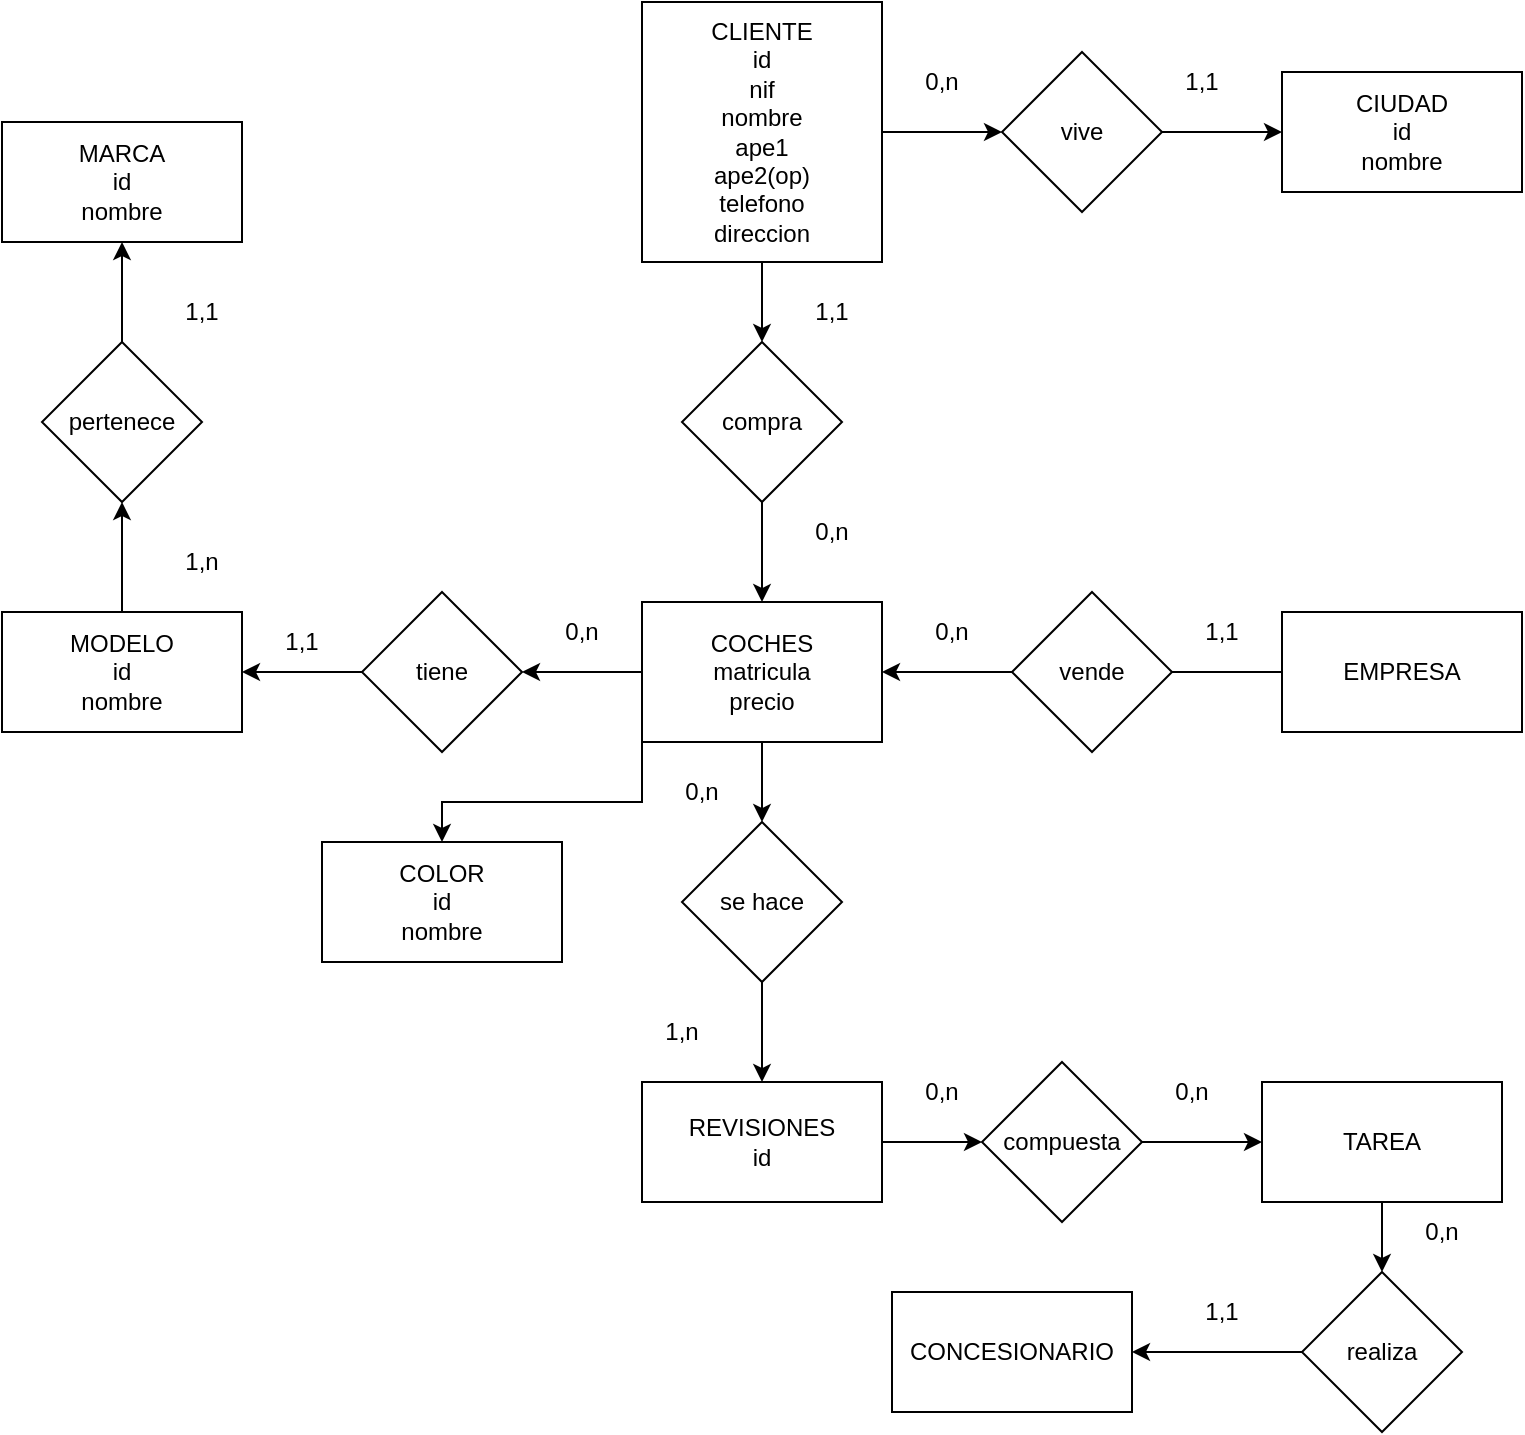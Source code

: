 <mxfile version="20.8.10" type="device"><diagram id="R2lEEEUBdFMjLlhIrx00" name="Page-1"><mxGraphModel dx="838" dy="1029" grid="1" gridSize="10" guides="1" tooltips="1" connect="1" arrows="1" fold="1" page="1" pageScale="1" pageWidth="850" pageHeight="1100" math="0" shadow="0" extFonts="Permanent Marker^https://fonts.googleapis.com/css?family=Permanent+Marker"><root><mxCell id="0"/><mxCell id="1" parent="0"/><mxCell id="4SGjCqWRYHGQB39myzzH-3" value="" style="edgeStyle=orthogonalEdgeStyle;rounded=0;orthogonalLoop=1;jettySize=auto;html=1;" edge="1" parent="1" source="4SGjCqWRYHGQB39myzzH-1" target="4SGjCqWRYHGQB39myzzH-2"><mxGeometry relative="1" as="geometry"/></mxCell><mxCell id="4SGjCqWRYHGQB39myzzH-33" value="" style="edgeStyle=orthogonalEdgeStyle;rounded=0;orthogonalLoop=1;jettySize=auto;html=1;" edge="1" parent="1" source="4SGjCqWRYHGQB39myzzH-1" target="4SGjCqWRYHGQB39myzzH-32"><mxGeometry relative="1" as="geometry"/></mxCell><mxCell id="4SGjCqWRYHGQB39myzzH-65" style="edgeStyle=orthogonalEdgeStyle;rounded=0;orthogonalLoop=1;jettySize=auto;html=1;" edge="1" parent="1" source="4SGjCqWRYHGQB39myzzH-1" target="4SGjCqWRYHGQB39myzzH-66"><mxGeometry relative="1" as="geometry"><mxPoint x="260" y="590.0" as="targetPoint"/><Array as="points"><mxPoint x="360" y="540"/><mxPoint x="260" y="540"/></Array></mxGeometry></mxCell><mxCell id="4SGjCqWRYHGQB39myzzH-1" value="COCHES&lt;br&gt;matricula&lt;br&gt;precio" style="rounded=0;whiteSpace=wrap;html=1;" vertex="1" parent="1"><mxGeometry x="360" y="440" width="120" height="70" as="geometry"/></mxCell><mxCell id="4SGjCqWRYHGQB39myzzH-5" value="" style="edgeStyle=orthogonalEdgeStyle;rounded=0;orthogonalLoop=1;jettySize=auto;html=1;" edge="1" parent="1" source="4SGjCqWRYHGQB39myzzH-2" target="4SGjCqWRYHGQB39myzzH-4"><mxGeometry relative="1" as="geometry"/></mxCell><mxCell id="4SGjCqWRYHGQB39myzzH-2" value="tiene" style="rhombus;whiteSpace=wrap;html=1;rounded=0;" vertex="1" parent="1"><mxGeometry x="220" y="435" width="80" height="80" as="geometry"/></mxCell><mxCell id="4SGjCqWRYHGQB39myzzH-7" value="" style="edgeStyle=orthogonalEdgeStyle;rounded=0;orthogonalLoop=1;jettySize=auto;html=1;" edge="1" parent="1" source="4SGjCqWRYHGQB39myzzH-4" target="4SGjCqWRYHGQB39myzzH-6"><mxGeometry relative="1" as="geometry"/></mxCell><mxCell id="4SGjCqWRYHGQB39myzzH-4" value="MODELO&lt;br&gt;id&lt;br&gt;nombre" style="whiteSpace=wrap;html=1;rounded=0;" vertex="1" parent="1"><mxGeometry x="40" y="445" width="120" height="60" as="geometry"/></mxCell><mxCell id="4SGjCqWRYHGQB39myzzH-9" value="" style="edgeStyle=orthogonalEdgeStyle;rounded=0;orthogonalLoop=1;jettySize=auto;html=1;" edge="1" parent="1" source="4SGjCqWRYHGQB39myzzH-6" target="4SGjCqWRYHGQB39myzzH-8"><mxGeometry relative="1" as="geometry"/></mxCell><mxCell id="4SGjCqWRYHGQB39myzzH-6" value="pertenece" style="rhombus;whiteSpace=wrap;html=1;rounded=0;" vertex="1" parent="1"><mxGeometry x="60" y="310" width="80" height="80" as="geometry"/></mxCell><mxCell id="4SGjCqWRYHGQB39myzzH-8" value="MARCA&lt;br&gt;id&lt;br&gt;nombre" style="whiteSpace=wrap;html=1;rounded=0;" vertex="1" parent="1"><mxGeometry x="40" y="200" width="120" height="60" as="geometry"/></mxCell><mxCell id="4SGjCqWRYHGQB39myzzH-10" value="0,n" style="text;html=1;strokeColor=none;fillColor=none;align=center;verticalAlign=middle;whiteSpace=wrap;rounded=0;" vertex="1" parent="1"><mxGeometry x="300" y="440" width="60" height="30" as="geometry"/></mxCell><mxCell id="4SGjCqWRYHGQB39myzzH-11" value="1,1" style="text;html=1;strokeColor=none;fillColor=none;align=center;verticalAlign=middle;whiteSpace=wrap;rounded=0;" vertex="1" parent="1"><mxGeometry x="160" y="445" width="60" height="30" as="geometry"/></mxCell><mxCell id="4SGjCqWRYHGQB39myzzH-12" value="1,1" style="text;html=1;strokeColor=none;fillColor=none;align=center;verticalAlign=middle;whiteSpace=wrap;rounded=0;" vertex="1" parent="1"><mxGeometry x="110" y="280" width="60" height="30" as="geometry"/></mxCell><mxCell id="4SGjCqWRYHGQB39myzzH-13" value="1,n" style="text;html=1;strokeColor=none;fillColor=none;align=center;verticalAlign=middle;whiteSpace=wrap;rounded=0;" vertex="1" parent="1"><mxGeometry x="110" y="405" width="60" height="30" as="geometry"/></mxCell><mxCell id="4SGjCqWRYHGQB39myzzH-16" value="" style="edgeStyle=orthogonalEdgeStyle;rounded=0;orthogonalLoop=1;jettySize=auto;html=1;" edge="1" parent="1" source="4SGjCqWRYHGQB39myzzH-14" target="4SGjCqWRYHGQB39myzzH-15"><mxGeometry relative="1" as="geometry"/></mxCell><mxCell id="4SGjCqWRYHGQB39myzzH-22" value="" style="edgeStyle=orthogonalEdgeStyle;rounded=0;orthogonalLoop=1;jettySize=auto;html=1;" edge="1" parent="1" source="4SGjCqWRYHGQB39myzzH-14" target="4SGjCqWRYHGQB39myzzH-21"><mxGeometry relative="1" as="geometry"/></mxCell><mxCell id="4SGjCqWRYHGQB39myzzH-14" value="CLIENTE&lt;br&gt;id&lt;br&gt;nif&lt;br&gt;nombre&lt;br&gt;ape1&lt;br&gt;ape2(op)&lt;br&gt;telefono&lt;br&gt;direccion" style="rounded=0;whiteSpace=wrap;html=1;" vertex="1" parent="1"><mxGeometry x="360" y="140" width="120" height="130" as="geometry"/></mxCell><mxCell id="4SGjCqWRYHGQB39myzzH-18" value="" style="edgeStyle=orthogonalEdgeStyle;rounded=0;orthogonalLoop=1;jettySize=auto;html=1;" edge="1" parent="1" source="4SGjCqWRYHGQB39myzzH-15" target="4SGjCqWRYHGQB39myzzH-17"><mxGeometry relative="1" as="geometry"/></mxCell><mxCell id="4SGjCqWRYHGQB39myzzH-15" value="vive" style="rhombus;whiteSpace=wrap;html=1;rounded=0;" vertex="1" parent="1"><mxGeometry x="540" y="165" width="80" height="80" as="geometry"/></mxCell><mxCell id="4SGjCqWRYHGQB39myzzH-17" value="CIUDAD&lt;br&gt;id&lt;br&gt;nombre" style="whiteSpace=wrap;html=1;rounded=0;" vertex="1" parent="1"><mxGeometry x="680" y="175" width="120" height="60" as="geometry"/></mxCell><mxCell id="4SGjCqWRYHGQB39myzzH-19" value="0,n" style="text;html=1;strokeColor=none;fillColor=none;align=center;verticalAlign=middle;whiteSpace=wrap;rounded=0;" vertex="1" parent="1"><mxGeometry x="480" y="165" width="60" height="30" as="geometry"/></mxCell><mxCell id="4SGjCqWRYHGQB39myzzH-20" value="1,1" style="text;html=1;strokeColor=none;fillColor=none;align=center;verticalAlign=middle;whiteSpace=wrap;rounded=0;" vertex="1" parent="1"><mxGeometry x="610" y="165" width="60" height="30" as="geometry"/></mxCell><mxCell id="4SGjCqWRYHGQB39myzzH-23" style="edgeStyle=orthogonalEdgeStyle;rounded=0;orthogonalLoop=1;jettySize=auto;html=1;entryX=0.5;entryY=0;entryDx=0;entryDy=0;" edge="1" parent="1" source="4SGjCqWRYHGQB39myzzH-21" target="4SGjCqWRYHGQB39myzzH-1"><mxGeometry relative="1" as="geometry"/></mxCell><mxCell id="4SGjCqWRYHGQB39myzzH-21" value="compra" style="rhombus;whiteSpace=wrap;html=1;rounded=0;" vertex="1" parent="1"><mxGeometry x="380" y="310" width="80" height="80" as="geometry"/></mxCell><mxCell id="4SGjCqWRYHGQB39myzzH-24" value="0,n" style="text;html=1;strokeColor=none;fillColor=none;align=center;verticalAlign=middle;whiteSpace=wrap;rounded=0;" vertex="1" parent="1"><mxGeometry x="425" y="390" width="60" height="30" as="geometry"/></mxCell><mxCell id="4SGjCqWRYHGQB39myzzH-25" value="1,1" style="text;html=1;strokeColor=none;fillColor=none;align=center;verticalAlign=middle;whiteSpace=wrap;rounded=0;" vertex="1" parent="1"><mxGeometry x="425" y="280" width="60" height="30" as="geometry"/></mxCell><mxCell id="4SGjCqWRYHGQB39myzzH-27" style="edgeStyle=orthogonalEdgeStyle;rounded=0;orthogonalLoop=1;jettySize=auto;html=1;entryX=1;entryY=0.5;entryDx=0;entryDy=0;startArrow=none;" edge="1" parent="1" source="4SGjCqWRYHGQB39myzzH-28" target="4SGjCqWRYHGQB39myzzH-1"><mxGeometry relative="1" as="geometry"/></mxCell><mxCell id="4SGjCqWRYHGQB39myzzH-26" value="EMPRESA" style="rounded=0;whiteSpace=wrap;html=1;" vertex="1" parent="1"><mxGeometry x="680" y="445" width="120" height="60" as="geometry"/></mxCell><mxCell id="4SGjCqWRYHGQB39myzzH-29" value="" style="edgeStyle=orthogonalEdgeStyle;rounded=0;orthogonalLoop=1;jettySize=auto;html=1;entryX=1;entryY=0.5;entryDx=0;entryDy=0;endArrow=none;" edge="1" parent="1" source="4SGjCqWRYHGQB39myzzH-26" target="4SGjCqWRYHGQB39myzzH-28"><mxGeometry relative="1" as="geometry"><mxPoint x="720" y="475.0" as="sourcePoint"/><mxPoint x="480" y="475.0" as="targetPoint"/></mxGeometry></mxCell><mxCell id="4SGjCqWRYHGQB39myzzH-28" value="vende" style="rhombus;whiteSpace=wrap;html=1;" vertex="1" parent="1"><mxGeometry x="545" y="435" width="80" height="80" as="geometry"/></mxCell><mxCell id="4SGjCqWRYHGQB39myzzH-30" value="0,n" style="text;html=1;strokeColor=none;fillColor=none;align=center;verticalAlign=middle;whiteSpace=wrap;rounded=0;" vertex="1" parent="1"><mxGeometry x="485" y="440" width="60" height="30" as="geometry"/></mxCell><mxCell id="4SGjCqWRYHGQB39myzzH-31" value="1,1" style="text;html=1;strokeColor=none;fillColor=none;align=center;verticalAlign=middle;whiteSpace=wrap;rounded=0;" vertex="1" parent="1"><mxGeometry x="620" y="440" width="60" height="30" as="geometry"/></mxCell><mxCell id="4SGjCqWRYHGQB39myzzH-35" value="" style="edgeStyle=orthogonalEdgeStyle;rounded=0;orthogonalLoop=1;jettySize=auto;html=1;" edge="1" parent="1" source="4SGjCqWRYHGQB39myzzH-32" target="4SGjCqWRYHGQB39myzzH-34"><mxGeometry relative="1" as="geometry"/></mxCell><mxCell id="4SGjCqWRYHGQB39myzzH-32" value="se hace" style="rhombus;whiteSpace=wrap;html=1;rounded=0;" vertex="1" parent="1"><mxGeometry x="380" y="550" width="80" height="80" as="geometry"/></mxCell><mxCell id="4SGjCqWRYHGQB39myzzH-54" value="" style="edgeStyle=orthogonalEdgeStyle;rounded=0;orthogonalLoop=1;jettySize=auto;html=1;" edge="1" parent="1" source="4SGjCqWRYHGQB39myzzH-34" target="4SGjCqWRYHGQB39myzzH-53"><mxGeometry relative="1" as="geometry"/></mxCell><mxCell id="4SGjCqWRYHGQB39myzzH-34" value="REVISIONES&lt;br&gt;id" style="whiteSpace=wrap;html=1;rounded=0;" vertex="1" parent="1"><mxGeometry x="360" y="680" width="120" height="60" as="geometry"/></mxCell><mxCell id="4SGjCqWRYHGQB39myzzH-50" value="1,n" style="text;html=1;strokeColor=none;fillColor=none;align=center;verticalAlign=middle;whiteSpace=wrap;rounded=0;" vertex="1" parent="1"><mxGeometry x="350" y="640" width="60" height="30" as="geometry"/></mxCell><mxCell id="4SGjCqWRYHGQB39myzzH-51" value="0,n" style="text;html=1;strokeColor=none;fillColor=none;align=center;verticalAlign=middle;whiteSpace=wrap;rounded=0;" vertex="1" parent="1"><mxGeometry x="360" y="520" width="60" height="30" as="geometry"/></mxCell><mxCell id="4SGjCqWRYHGQB39myzzH-56" value="" style="edgeStyle=orthogonalEdgeStyle;rounded=0;orthogonalLoop=1;jettySize=auto;html=1;" edge="1" parent="1" source="4SGjCqWRYHGQB39myzzH-53" target="4SGjCqWRYHGQB39myzzH-55"><mxGeometry relative="1" as="geometry"/></mxCell><mxCell id="4SGjCqWRYHGQB39myzzH-53" value="compuesta" style="rhombus;whiteSpace=wrap;html=1;rounded=0;" vertex="1" parent="1"><mxGeometry x="530" y="670" width="80" height="80" as="geometry"/></mxCell><mxCell id="4SGjCqWRYHGQB39myzzH-59" style="edgeStyle=orthogonalEdgeStyle;rounded=0;orthogonalLoop=1;jettySize=auto;html=1;entryX=0.5;entryY=0;entryDx=0;entryDy=0;" edge="1" parent="1" source="4SGjCqWRYHGQB39myzzH-55" target="4SGjCqWRYHGQB39myzzH-57"><mxGeometry relative="1" as="geometry"/></mxCell><mxCell id="4SGjCqWRYHGQB39myzzH-55" value="TAREA" style="whiteSpace=wrap;html=1;rounded=0;" vertex="1" parent="1"><mxGeometry x="670" y="680" width="120" height="60" as="geometry"/></mxCell><mxCell id="4SGjCqWRYHGQB39myzzH-60" style="edgeStyle=orthogonalEdgeStyle;rounded=0;orthogonalLoop=1;jettySize=auto;html=1;entryX=1;entryY=0.5;entryDx=0;entryDy=0;" edge="1" parent="1" source="4SGjCqWRYHGQB39myzzH-57" target="4SGjCqWRYHGQB39myzzH-58"><mxGeometry relative="1" as="geometry"/></mxCell><mxCell id="4SGjCqWRYHGQB39myzzH-57" value="realiza" style="rhombus;whiteSpace=wrap;html=1;" vertex="1" parent="1"><mxGeometry x="690" y="775" width="80" height="80" as="geometry"/></mxCell><mxCell id="4SGjCqWRYHGQB39myzzH-58" value="CONCESIONARIO" style="rounded=0;whiteSpace=wrap;html=1;" vertex="1" parent="1"><mxGeometry x="485" y="785" width="120" height="60" as="geometry"/></mxCell><mxCell id="4SGjCqWRYHGQB39myzzH-61" value="0,n" style="text;html=1;strokeColor=none;fillColor=none;align=center;verticalAlign=middle;whiteSpace=wrap;rounded=0;" vertex="1" parent="1"><mxGeometry x="480" y="670" width="60" height="30" as="geometry"/></mxCell><mxCell id="4SGjCqWRYHGQB39myzzH-62" value="0,n" style="text;html=1;strokeColor=none;fillColor=none;align=center;verticalAlign=middle;whiteSpace=wrap;rounded=0;" vertex="1" parent="1"><mxGeometry x="605" y="670" width="60" height="30" as="geometry"/></mxCell><mxCell id="4SGjCqWRYHGQB39myzzH-63" value="0,n" style="text;html=1;strokeColor=none;fillColor=none;align=center;verticalAlign=middle;whiteSpace=wrap;rounded=0;" vertex="1" parent="1"><mxGeometry x="730" y="740" width="60" height="30" as="geometry"/></mxCell><mxCell id="4SGjCqWRYHGQB39myzzH-64" value="1,1" style="text;html=1;strokeColor=none;fillColor=none;align=center;verticalAlign=middle;whiteSpace=wrap;rounded=0;" vertex="1" parent="1"><mxGeometry x="620" y="780" width="60" height="30" as="geometry"/></mxCell><mxCell id="4SGjCqWRYHGQB39myzzH-66" value="COLOR&lt;br&gt;id&lt;br&gt;nombre" style="rounded=0;whiteSpace=wrap;html=1;" vertex="1" parent="1"><mxGeometry x="200" y="560.0" width="120" height="60" as="geometry"/></mxCell></root></mxGraphModel></diagram></mxfile>